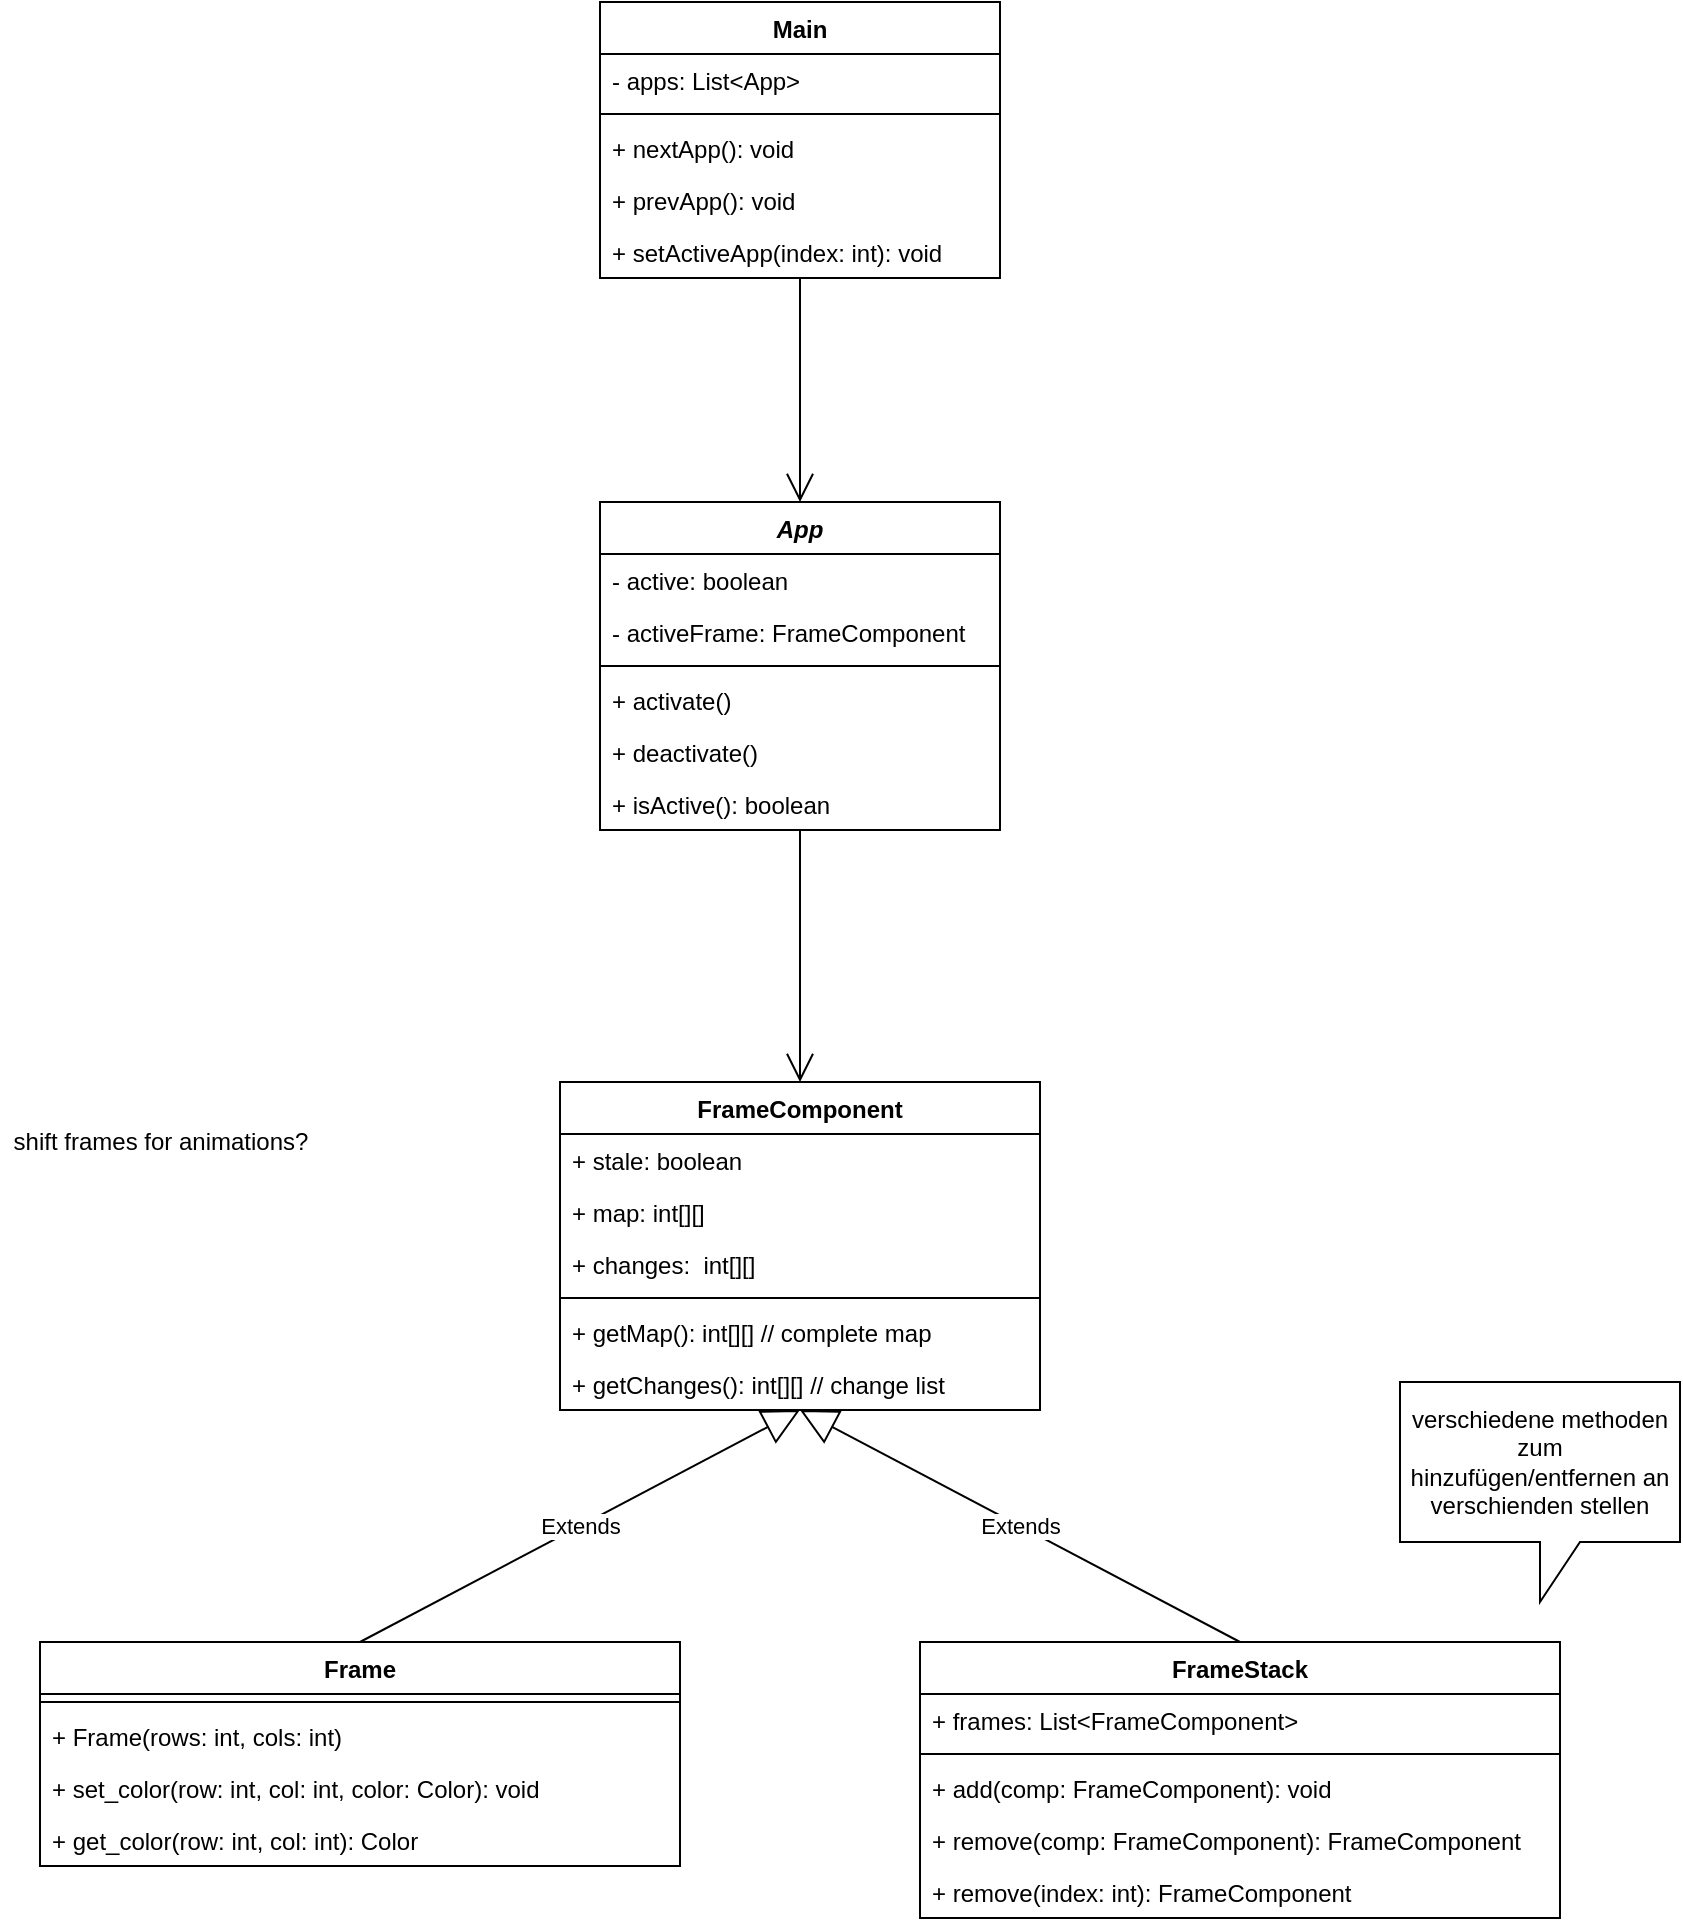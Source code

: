 <mxfile version="14.0.0" type="device"><diagram id="zWd4kCNnbouwcaQfFD9r" name="Page-1"><mxGraphModel dx="1673" dy="934" grid="1" gridSize="10" guides="1" tooltips="1" connect="1" arrows="1" fold="1" page="1" pageScale="1" pageWidth="827" pageHeight="1169" math="0" shadow="0"><root><mxCell id="0"/><mxCell id="1" parent="0"/><mxCell id="qUtzshRl3Q2rggNu5MX5-23" value="Frame" style="swimlane;fontStyle=1;align=center;verticalAlign=top;childLayout=stackLayout;horizontal=1;startSize=26;horizontalStack=0;resizeParent=1;resizeParentMax=0;resizeLast=0;collapsible=1;marginBottom=0;" vertex="1" parent="1"><mxGeometry x="60" y="830" width="320" height="112" as="geometry"/></mxCell><mxCell id="qUtzshRl3Q2rggNu5MX5-25" value="" style="line;strokeWidth=1;fillColor=none;align=left;verticalAlign=middle;spacingTop=-1;spacingLeft=3;spacingRight=3;rotatable=0;labelPosition=right;points=[];portConstraint=eastwest;" vertex="1" parent="qUtzshRl3Q2rggNu5MX5-23"><mxGeometry y="26" width="320" height="8" as="geometry"/></mxCell><mxCell id="qUtzshRl3Q2rggNu5MX5-26" value="+ Frame(rows: int, cols: int)" style="text;strokeColor=none;fillColor=none;align=left;verticalAlign=top;spacingLeft=4;spacingRight=4;overflow=hidden;rotatable=0;points=[[0,0.5],[1,0.5]];portConstraint=eastwest;" vertex="1" parent="qUtzshRl3Q2rggNu5MX5-23"><mxGeometry y="34" width="320" height="26" as="geometry"/></mxCell><mxCell id="qUtzshRl3Q2rggNu5MX5-27" value="+ set_color(row: int, col: int, color: Color): void" style="text;strokeColor=none;fillColor=none;align=left;verticalAlign=top;spacingLeft=4;spacingRight=4;overflow=hidden;rotatable=0;points=[[0,0.5],[1,0.5]];portConstraint=eastwest;" vertex="1" parent="qUtzshRl3Q2rggNu5MX5-23"><mxGeometry y="60" width="320" height="26" as="geometry"/></mxCell><mxCell id="qUtzshRl3Q2rggNu5MX5-28" value="+ get_color(row: int, col: int): Color" style="text;strokeColor=none;fillColor=none;align=left;verticalAlign=top;spacingLeft=4;spacingRight=4;overflow=hidden;rotatable=0;points=[[0,0.5],[1,0.5]];portConstraint=eastwest;" vertex="1" parent="qUtzshRl3Q2rggNu5MX5-23"><mxGeometry y="86" width="320" height="26" as="geometry"/></mxCell><mxCell id="qUtzshRl3Q2rggNu5MX5-29" value="FrameStack" style="swimlane;fontStyle=1;align=center;verticalAlign=top;childLayout=stackLayout;horizontal=1;startSize=26;horizontalStack=0;resizeParent=1;resizeParentMax=0;resizeLast=0;collapsible=1;marginBottom=0;" vertex="1" parent="1"><mxGeometry x="500" y="830" width="320" height="138" as="geometry"/></mxCell><mxCell id="qUtzshRl3Q2rggNu5MX5-30" value="+ frames: List&lt;FrameComponent&gt;" style="text;strokeColor=none;fillColor=none;align=left;verticalAlign=top;spacingLeft=4;spacingRight=4;overflow=hidden;rotatable=0;points=[[0,0.5],[1,0.5]];portConstraint=eastwest;" vertex="1" parent="qUtzshRl3Q2rggNu5MX5-29"><mxGeometry y="26" width="320" height="26" as="geometry"/></mxCell><mxCell id="qUtzshRl3Q2rggNu5MX5-31" value="" style="line;strokeWidth=1;fillColor=none;align=left;verticalAlign=middle;spacingTop=-1;spacingLeft=3;spacingRight=3;rotatable=0;labelPosition=right;points=[];portConstraint=eastwest;" vertex="1" parent="qUtzshRl3Q2rggNu5MX5-29"><mxGeometry y="52" width="320" height="8" as="geometry"/></mxCell><mxCell id="qUtzshRl3Q2rggNu5MX5-32" value="+ add(comp: FrameComponent): void" style="text;strokeColor=none;fillColor=none;align=left;verticalAlign=top;spacingLeft=4;spacingRight=4;overflow=hidden;rotatable=0;points=[[0,0.5],[1,0.5]];portConstraint=eastwest;" vertex="1" parent="qUtzshRl3Q2rggNu5MX5-29"><mxGeometry y="60" width="320" height="26" as="geometry"/></mxCell><mxCell id="qUtzshRl3Q2rggNu5MX5-33" value="+ remove(comp: FrameComponent): FrameComponent" style="text;strokeColor=none;fillColor=none;align=left;verticalAlign=top;spacingLeft=4;spacingRight=4;overflow=hidden;rotatable=0;points=[[0,0.5],[1,0.5]];portConstraint=eastwest;" vertex="1" parent="qUtzshRl3Q2rggNu5MX5-29"><mxGeometry y="86" width="320" height="26" as="geometry"/></mxCell><mxCell id="qUtzshRl3Q2rggNu5MX5-34" value="+ remove(index: int): FrameComponent" style="text;strokeColor=none;fillColor=none;align=left;verticalAlign=top;spacingLeft=4;spacingRight=4;overflow=hidden;rotatable=0;points=[[0,0.5],[1,0.5]];portConstraint=eastwest;" vertex="1" parent="qUtzshRl3Q2rggNu5MX5-29"><mxGeometry y="112" width="320" height="26" as="geometry"/></mxCell><mxCell id="qUtzshRl3Q2rggNu5MX5-35" value="FrameComponent" style="swimlane;fontStyle=1;align=center;verticalAlign=top;childLayout=stackLayout;horizontal=1;startSize=26;horizontalStack=0;resizeParent=1;resizeParentMax=0;resizeLast=0;collapsible=1;marginBottom=0;" vertex="1" parent="1"><mxGeometry x="320" y="550" width="240" height="164" as="geometry"/></mxCell><mxCell id="qUtzshRl3Q2rggNu5MX5-36" value="+ stale: boolean" style="text;strokeColor=none;fillColor=none;align=left;verticalAlign=top;spacingLeft=4;spacingRight=4;overflow=hidden;rotatable=0;points=[[0,0.5],[1,0.5]];portConstraint=eastwest;" vertex="1" parent="qUtzshRl3Q2rggNu5MX5-35"><mxGeometry y="26" width="240" height="26" as="geometry"/></mxCell><mxCell id="qUtzshRl3Q2rggNu5MX5-37" value="+ map: int[][]" style="text;strokeColor=none;fillColor=none;align=left;verticalAlign=top;spacingLeft=4;spacingRight=4;overflow=hidden;rotatable=0;points=[[0,0.5],[1,0.5]];portConstraint=eastwest;fontStyle=0" vertex="1" parent="qUtzshRl3Q2rggNu5MX5-35"><mxGeometry y="52" width="240" height="26" as="geometry"/></mxCell><mxCell id="qUtzshRl3Q2rggNu5MX5-38" value="+ changes:  int[][]" style="text;strokeColor=none;fillColor=none;align=left;verticalAlign=top;spacingLeft=4;spacingRight=4;overflow=hidden;rotatable=0;points=[[0,0.5],[1,0.5]];portConstraint=eastwest;" vertex="1" parent="qUtzshRl3Q2rggNu5MX5-35"><mxGeometry y="78" width="240" height="26" as="geometry"/></mxCell><mxCell id="qUtzshRl3Q2rggNu5MX5-39" value="" style="line;strokeWidth=1;fillColor=none;align=left;verticalAlign=middle;spacingTop=-1;spacingLeft=3;spacingRight=3;rotatable=0;labelPosition=right;points=[];portConstraint=eastwest;" vertex="1" parent="qUtzshRl3Q2rggNu5MX5-35"><mxGeometry y="104" width="240" height="8" as="geometry"/></mxCell><mxCell id="qUtzshRl3Q2rggNu5MX5-40" value="+ getMap(): int[][] // complete map" style="text;strokeColor=none;fillColor=none;align=left;verticalAlign=top;spacingLeft=4;spacingRight=4;overflow=hidden;rotatable=0;points=[[0,0.5],[1,0.5]];portConstraint=eastwest;fontStyle=0" vertex="1" parent="qUtzshRl3Q2rggNu5MX5-35"><mxGeometry y="112" width="240" height="26" as="geometry"/></mxCell><mxCell id="qUtzshRl3Q2rggNu5MX5-45" value="+ getChanges(): int[][] // change list" style="text;strokeColor=none;fillColor=none;align=left;verticalAlign=top;spacingLeft=4;spacingRight=4;overflow=hidden;rotatable=0;points=[[0,0.5],[1,0.5]];portConstraint=eastwest;fontStyle=0" vertex="1" parent="qUtzshRl3Q2rggNu5MX5-35"><mxGeometry y="138" width="240" height="26" as="geometry"/></mxCell><mxCell id="qUtzshRl3Q2rggNu5MX5-41" value="Extends" style="endArrow=block;endSize=16;endFill=0;html=1;exitX=0.5;exitY=0;exitDx=0;exitDy=0;entryX=0.5;entryY=1;entryDx=0;entryDy=0;" edge="1" parent="1" source="qUtzshRl3Q2rggNu5MX5-23" target="qUtzshRl3Q2rggNu5MX5-35"><mxGeometry width="160" relative="1" as="geometry"><mxPoint x="200" y="770" as="sourcePoint"/><mxPoint x="360" y="770" as="targetPoint"/></mxGeometry></mxCell><mxCell id="qUtzshRl3Q2rggNu5MX5-42" value="Extends" style="endArrow=block;endSize=16;endFill=0;html=1;exitX=0.5;exitY=0;exitDx=0;exitDy=0;entryX=0.5;entryY=1;entryDx=0;entryDy=0;" edge="1" parent="1" source="qUtzshRl3Q2rggNu5MX5-29" target="qUtzshRl3Q2rggNu5MX5-35"><mxGeometry width="160" relative="1" as="geometry"><mxPoint x="690" y="730" as="sourcePoint"/><mxPoint x="470" y="760" as="targetPoint"/></mxGeometry></mxCell><mxCell id="qUtzshRl3Q2rggNu5MX5-43" value="shift frames for animations?" style="text;html=1;align=center;verticalAlign=middle;resizable=0;points=[];autosize=1;" vertex="1" parent="1"><mxGeometry x="40" y="570" width="160" height="20" as="geometry"/></mxCell><mxCell id="qUtzshRl3Q2rggNu5MX5-44" value="verschiedene methoden zum hinzufügen/entfernen an verschienden stellen" style="shape=callout;whiteSpace=wrap;html=1;perimeter=calloutPerimeter;fontColor=#000000;" vertex="1" parent="1"><mxGeometry x="740" y="700" width="140" height="110" as="geometry"/></mxCell><mxCell id="qUtzshRl3Q2rggNu5MX5-46" value="App" style="swimlane;fontStyle=3;align=center;verticalAlign=top;childLayout=stackLayout;horizontal=1;startSize=26;horizontalStack=0;resizeParent=1;resizeParentMax=0;resizeLast=0;collapsible=1;marginBottom=0;fontColor=#000000;" vertex="1" parent="1"><mxGeometry x="340" y="260" width="200" height="164" as="geometry"/></mxCell><mxCell id="qUtzshRl3Q2rggNu5MX5-47" value="- active: boolean" style="text;strokeColor=none;fillColor=none;align=left;verticalAlign=top;spacingLeft=4;spacingRight=4;overflow=hidden;rotatable=0;points=[[0,0.5],[1,0.5]];portConstraint=eastwest;" vertex="1" parent="qUtzshRl3Q2rggNu5MX5-46"><mxGeometry y="26" width="200" height="26" as="geometry"/></mxCell><mxCell id="qUtzshRl3Q2rggNu5MX5-52" value="- activeFrame: FrameComponent" style="text;strokeColor=none;fillColor=none;align=left;verticalAlign=top;spacingLeft=4;spacingRight=4;overflow=hidden;rotatable=0;points=[[0,0.5],[1,0.5]];portConstraint=eastwest;" vertex="1" parent="qUtzshRl3Q2rggNu5MX5-46"><mxGeometry y="52" width="200" height="26" as="geometry"/></mxCell><mxCell id="qUtzshRl3Q2rggNu5MX5-48" value="" style="line;strokeWidth=1;fillColor=none;align=left;verticalAlign=middle;spacingTop=-1;spacingLeft=3;spacingRight=3;rotatable=0;labelPosition=right;points=[];portConstraint=eastwest;" vertex="1" parent="qUtzshRl3Q2rggNu5MX5-46"><mxGeometry y="78" width="200" height="8" as="geometry"/></mxCell><mxCell id="qUtzshRl3Q2rggNu5MX5-49" value="+ activate()" style="text;strokeColor=none;fillColor=none;align=left;verticalAlign=top;spacingLeft=4;spacingRight=4;overflow=hidden;rotatable=0;points=[[0,0.5],[1,0.5]];portConstraint=eastwest;" vertex="1" parent="qUtzshRl3Q2rggNu5MX5-46"><mxGeometry y="86" width="200" height="26" as="geometry"/></mxCell><mxCell id="qUtzshRl3Q2rggNu5MX5-50" value="+ deactivate()" style="text;strokeColor=none;fillColor=none;align=left;verticalAlign=top;spacingLeft=4;spacingRight=4;overflow=hidden;rotatable=0;points=[[0,0.5],[1,0.5]];portConstraint=eastwest;" vertex="1" parent="qUtzshRl3Q2rggNu5MX5-46"><mxGeometry y="112" width="200" height="26" as="geometry"/></mxCell><mxCell id="qUtzshRl3Q2rggNu5MX5-51" value="+ isActive(): boolean" style="text;strokeColor=none;fillColor=none;align=left;verticalAlign=top;spacingLeft=4;spacingRight=4;overflow=hidden;rotatable=0;points=[[0,0.5],[1,0.5]];portConstraint=eastwest;" vertex="1" parent="qUtzshRl3Q2rggNu5MX5-46"><mxGeometry y="138" width="200" height="26" as="geometry"/></mxCell><mxCell id="qUtzshRl3Q2rggNu5MX5-54" value="" style="endArrow=open;endFill=1;endSize=12;html=1;fontColor=#000000;entryX=0.5;entryY=0;entryDx=0;entryDy=0;exitX=0.5;exitY=1;exitDx=0;exitDy=0;" edge="1" parent="1" source="qUtzshRl3Q2rggNu5MX5-46" target="qUtzshRl3Q2rggNu5MX5-35"><mxGeometry width="160" relative="1" as="geometry"><mxPoint x="490" y="320" as="sourcePoint"/><mxPoint x="590" y="410" as="targetPoint"/></mxGeometry></mxCell><mxCell id="qUtzshRl3Q2rggNu5MX5-55" value="Main" style="swimlane;fontStyle=1;align=center;verticalAlign=top;childLayout=stackLayout;horizontal=1;startSize=26;horizontalStack=0;resizeParent=1;resizeParentMax=0;resizeLast=0;collapsible=1;marginBottom=0;fontColor=#000000;" vertex="1" parent="1"><mxGeometry x="340" y="10" width="200" height="138" as="geometry"/></mxCell><mxCell id="qUtzshRl3Q2rggNu5MX5-56" value="- apps: List&lt;App&gt;" style="text;strokeColor=none;fillColor=none;align=left;verticalAlign=top;spacingLeft=4;spacingRight=4;overflow=hidden;rotatable=0;points=[[0,0.5],[1,0.5]];portConstraint=eastwest;" vertex="1" parent="qUtzshRl3Q2rggNu5MX5-55"><mxGeometry y="26" width="200" height="26" as="geometry"/></mxCell><mxCell id="qUtzshRl3Q2rggNu5MX5-57" value="" style="line;strokeWidth=1;fillColor=none;align=left;verticalAlign=middle;spacingTop=-1;spacingLeft=3;spacingRight=3;rotatable=0;labelPosition=right;points=[];portConstraint=eastwest;" vertex="1" parent="qUtzshRl3Q2rggNu5MX5-55"><mxGeometry y="52" width="200" height="8" as="geometry"/></mxCell><mxCell id="qUtzshRl3Q2rggNu5MX5-59" value="+ nextApp(): void" style="text;strokeColor=none;fillColor=none;align=left;verticalAlign=top;spacingLeft=4;spacingRight=4;overflow=hidden;rotatable=0;points=[[0,0.5],[1,0.5]];portConstraint=eastwest;" vertex="1" parent="qUtzshRl3Q2rggNu5MX5-55"><mxGeometry y="60" width="200" height="26" as="geometry"/></mxCell><mxCell id="qUtzshRl3Q2rggNu5MX5-58" value="+ prevApp(): void" style="text;strokeColor=none;fillColor=none;align=left;verticalAlign=top;spacingLeft=4;spacingRight=4;overflow=hidden;rotatable=0;points=[[0,0.5],[1,0.5]];portConstraint=eastwest;" vertex="1" parent="qUtzshRl3Q2rggNu5MX5-55"><mxGeometry y="86" width="200" height="26" as="geometry"/></mxCell><mxCell id="qUtzshRl3Q2rggNu5MX5-60" value="+ setActiveApp(index: int): void" style="text;strokeColor=none;fillColor=none;align=left;verticalAlign=top;spacingLeft=4;spacingRight=4;overflow=hidden;rotatable=0;points=[[0,0.5],[1,0.5]];portConstraint=eastwest;" vertex="1" parent="qUtzshRl3Q2rggNu5MX5-55"><mxGeometry y="112" width="200" height="26" as="geometry"/></mxCell><mxCell id="qUtzshRl3Q2rggNu5MX5-61" value="" style="endArrow=open;endFill=1;endSize=12;html=1;fontColor=#000000;entryX=0.5;entryY=0;entryDx=0;entryDy=0;exitX=0.5;exitY=1;exitDx=0;exitDy=0;" edge="1" parent="1" source="qUtzshRl3Q2rggNu5MX5-55" target="qUtzshRl3Q2rggNu5MX5-46"><mxGeometry width="160" relative="1" as="geometry"><mxPoint x="630" y="160" as="sourcePoint"/><mxPoint x="590" y="296" as="targetPoint"/></mxGeometry></mxCell></root></mxGraphModel></diagram></mxfile>